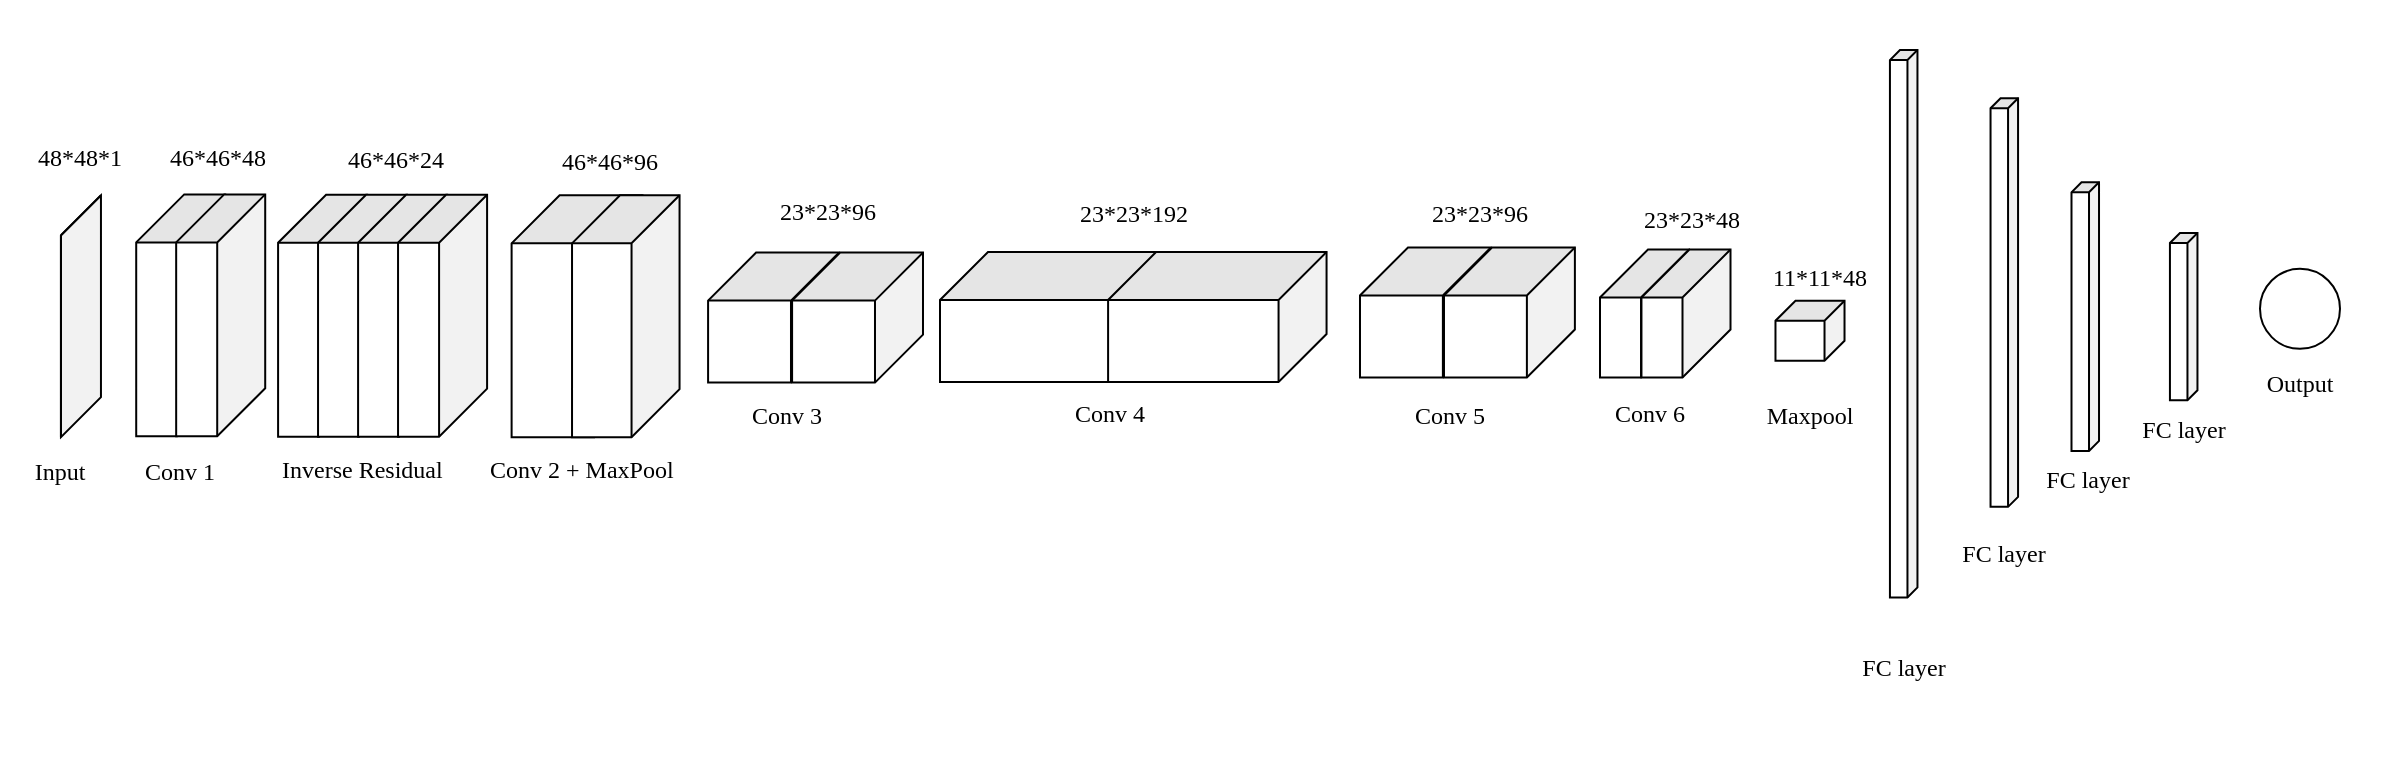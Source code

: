 <mxfile version="24.4.14" type="github">
  <diagram name="Page-1" id="ruQCSjTuEK-CR4j8ts8-">
    <mxGraphModel dx="625" dy="271" grid="1" gridSize="10" guides="1" tooltips="1" connect="1" arrows="1" fold="1" page="1" pageScale="1" pageWidth="827" pageHeight="1169" math="0" shadow="0">
      <root>
        <mxCell id="0" />
        <mxCell id="1" parent="0" />
        <mxCell id="BOT6v-Y-nVdcMwbrMlGy-36" value="&lt;p class=&quot;cvGsUA direction-ltr align-center para-style-body&quot; style=&quot;color: rgb(0, 0, 0); font-family: &amp;quot;YAFdJllHsUM 0&amp;quot;, _fb_, auto; --fontSize: 16px; --lineHeight: 1.4; text-transform: none; line-height: 22px;&quot;&gt;&lt;span style=&quot;background-color: initial; white-space: pre;&quot;&gt;&#x9;&lt;/span&gt;&lt;span style=&quot;background-color: initial;&quot;&gt;46*46*24&lt;/span&gt;&lt;br&gt;&lt;/p&gt;" style="text;whiteSpace=wrap;html=1;" parent="1" vertex="1">
          <mxGeometry x="388.2" y="180" width="120" height="59.43" as="geometry" />
        </mxCell>
        <mxCell id="BOT6v-Y-nVdcMwbrMlGy-46" value="&lt;p style=&quot;font-family: &amp;quot;YAFdJllHsUM 0&amp;quot;, _fb_, auto; --fontSize: 16px; --lineHeight: 1.4; line-height: 22px;&quot; class=&quot;cvGsUA direction-ltr align-center para-style-body&quot;&gt;&lt;br&gt;&lt;/p&gt;" style="text;whiteSpace=wrap;html=1;" parent="1" vertex="1">
          <mxGeometry x="509.05" y="130" width="90" height="70" as="geometry" />
        </mxCell>
        <mxCell id="BOT6v-Y-nVdcMwbrMlGy-56" value="&lt;p style=&quot;font-family: &amp;quot;YAFdJllHsUM 0&amp;quot;, _fb_, auto; --fontSize: 16px; --lineHeight: 1.4; line-height: 22px;&quot; class=&quot;cvGsUA direction-ltr align-center para-style-body&quot;&gt;&lt;br&gt;&lt;/p&gt;" style="text;whiteSpace=wrap;html=1;" parent="1" vertex="1">
          <mxGeometry x="594.05" y="130" width="90" height="70" as="geometry" />
        </mxCell>
        <mxCell id="BOT6v-Y-nVdcMwbrMlGy-81" value="&lt;p class=&quot;cvGsUA direction-ltr align-center para-style-body&quot; style=&quot;text-align: center; color: rgb(0, 0, 0); font-family: &amp;quot;YAFdJllHsUM 0&amp;quot;, _fb_, auto; --fontSize: 16px; --lineHeight: 1.4; text-transform: none; line-height: 22px;&quot;&gt;&lt;br&gt;&lt;/p&gt;&lt;p class=&quot;cvGsUA direction-ltr align-center para-style-body&quot; style=&quot;text-align: center; color: rgb(0, 0, 0); font-family: &amp;quot;YAFdJllHsUM 0&amp;quot;, _fb_, auto; --fontSize: 16px; --lineHeight: 1.4; text-transform: none; line-height: 22px;&quot;&gt;&lt;span class=&quot;OYPEnA text-decoration-none text-strikethrough-none&quot; style=&quot;color: rgb(0, 0, 0); font-weight: 400; font-style: normal;&quot;&gt;46*46*96&lt;/span&gt;&lt;/p&gt;" style="text;whiteSpace=wrap;html=1;" parent="1" vertex="1">
          <mxGeometry x="519.05" y="147.23" width="80" height="80.42" as="geometry" />
        </mxCell>
        <mxCell id="i-L_4i1-_gD5fJflmv38-16" value="&lt;p class=&quot;cvGsUA direction-ltr align-center para-style-body&quot; style=&quot;color: rgb(0, 0, 0); font-family: &amp;quot;YAFdJllHsUM 0&amp;quot;, _fb_, auto; --fontSize: 16px; --lineHeight: 1.4; text-transform: none; line-height: 22px;&quot;&gt;&lt;span style=&quot;background-color: initial;&quot;&gt;23*23*192&lt;/span&gt;&lt;br&gt;&lt;/p&gt;" style="text;whiteSpace=wrap;html=1;align=center;" parent="1" vertex="1">
          <mxGeometry x="761.64" y="207.43" width="90" height="57" as="geometry" />
        </mxCell>
        <mxCell id="hQGoK5evNUAvpz7l86rO-31" value="&lt;p class=&quot;cvGsUA direction-ltr align-center para-style-body&quot; style=&quot;color: rgb(0, 0, 0); font-family: &amp;quot;YAFdJllHsUM 0&amp;quot;, _fb_, auto; --fontSize: 16px; --lineHeight: 1.4; text-transform: none; line-height: 22px;&quot;&gt;&lt;span style=&quot;background-color: initial;&quot;&gt;23*23*96&lt;/span&gt;&lt;br&gt;&lt;/p&gt;" style="text;whiteSpace=wrap;html=1;align=center;" parent="1" vertex="1">
          <mxGeometry x="940" y="207.43" width="80" height="60" as="geometry" />
        </mxCell>
        <mxCell id="hQGoK5evNUAvpz7l86rO-63" value="&lt;p class=&quot;cvGsUA direction-ltr align-center para-style-body&quot; style=&quot;color: rgb(0, 0, 0); font-family: &amp;quot;YAFdJllHsUM 0&amp;quot;, _fb_, auto; --fontSize: 16px; --lineHeight: 1.4; text-transform: none; line-height: 22px;&quot;&gt;&lt;span style=&quot;background-color: initial;&quot;&gt;23*23*48&lt;/span&gt;&lt;br&gt;&lt;/p&gt;" style="text;whiteSpace=wrap;html=1;align=center;" parent="1" vertex="1">
          <mxGeometry x="1045.79" y="210" width="80" height="40" as="geometry" />
        </mxCell>
        <mxCell id="hQGoK5evNUAvpz7l86rO-83" value="&lt;p data-darkreader-inline-color=&quot;&quot; class=&quot;cvGsUA direction-ltr align-center para-style-body&quot; style=&quot;color: rgb(0, 0, 0); font-family: &amp;quot;YAFdJllHsUM 0&amp;quot;, _fb_, auto; --fontSize: 16px; --lineHeight: 1.4; text-transform: none; line-height: 22px; --darkreader-inline-color: #e8e6e3;&quot;&gt;1&lt;span data-darkreader-inline-bgcolor=&quot;&quot; style=&quot;background-color: initial; --darkreader-inline-bgcolor: initial;&quot;&gt;1*11*48&lt;/span&gt;&lt;br&gt;&lt;/p&gt;" style="text;whiteSpace=wrap;html=1;align=center;" parent="1" vertex="1">
          <mxGeometry x="1110" y="239.43" width="80" height="20.57" as="geometry" />
        </mxCell>
        <mxCell id="3nOd5g_lh1NAbwsvEot6-5" value="&lt;p data-darkreader-inline-color=&quot;&quot; class=&quot;cvGsUA direction-ltr align-center para-style-body&quot; style=&quot;text-align: center; color: rgb(0, 0, 0); font-family: &amp;quot;YAFdJllHsUM 0&amp;quot;, _fb_, auto; --fontSize: 16px; --lineHeight: 1.4; text-transform: none; line-height: 22px; --darkreader-inline-color: #e8e6e3;&quot;&gt;Conv 2 + MaxPool &lt;br&gt;&lt;/p&gt;" style="text;whiteSpace=wrap;html=1;" parent="1" vertex="1">
          <mxGeometry x="482.88" y="335" width="96.9" height="45" as="geometry" />
        </mxCell>
        <mxCell id="3nOd5g_lh1NAbwsvEot6-7" value="&lt;br&gt;&lt;p style=&quot;text-align: center; color: rgb(0, 0, 0); font-family: &amp;quot;YAFdJllHsUM 0&amp;quot;, _fb_, auto; --fontSize: 16px; --lineHeight: 1.4; text-transform: none; line-height: 22px; --darkreader-inline-color: #e8e6e3;&quot; class=&quot;cvGsUA direction-ltr align-center para-style-body&quot; data-darkreader-inline-color=&quot;&quot;&gt;Conv 4&lt;br&gt;&lt;/p&gt;" style="text;whiteSpace=wrap;html=1;align=center;" parent="1" vertex="1">
          <mxGeometry x="750" y="293.15" width="90" height="100" as="geometry" />
        </mxCell>
        <mxCell id="S0WKR_HYoByIFqM8Vbne-18" value="" style="group" parent="1" vertex="1" connectable="0">
          <mxGeometry x="379.045" y="227.385" width="116.76" height="120.955" as="geometry" />
        </mxCell>
        <mxCell id="S0WKR_HYoByIFqM8Vbne-12" value="" style="group" parent="S0WKR_HYoByIFqM8Vbne-18" vertex="1" connectable="0">
          <mxGeometry width="70.94" height="120.95" as="geometry" />
        </mxCell>
        <mxCell id="S0WKR_HYoByIFqM8Vbne-13" value="" style="shape=cube;whiteSpace=wrap;html=1;boundedLbl=1;backgroundOutline=1;darkOpacity=0.05;darkOpacity2=0.1;size=24;rotation=90;" parent="S0WKR_HYoByIFqM8Vbne-12" vertex="1">
          <mxGeometry x="-38.215" y="38.215" width="120.95" height="44.52" as="geometry" />
        </mxCell>
        <mxCell id="S0WKR_HYoByIFqM8Vbne-14" value="" style="shape=cube;whiteSpace=wrap;html=1;boundedLbl=1;backgroundOutline=1;darkOpacity=0.05;darkOpacity2=0.1;size=24;rotation=90;" parent="S0WKR_HYoByIFqM8Vbne-12" vertex="1">
          <mxGeometry x="-18.235" y="38.215" width="120.95" height="44.52" as="geometry" />
        </mxCell>
        <mxCell id="S0WKR_HYoByIFqM8Vbne-15" value="" style="group" parent="S0WKR_HYoByIFqM8Vbne-18" vertex="1" connectable="0">
          <mxGeometry x="40" width="76.76" height="120.955" as="geometry" />
        </mxCell>
        <mxCell id="S0WKR_HYoByIFqM8Vbne-16" value="" style="shape=cube;whiteSpace=wrap;html=1;boundedLbl=1;backgroundOutline=1;darkOpacity=0.05;darkOpacity2=0.1;size=24;rotation=90;" parent="S0WKR_HYoByIFqM8Vbne-15" vertex="1">
          <mxGeometry x="-38.215" y="38.215" width="120.95" height="44.52" as="geometry" />
        </mxCell>
        <mxCell id="S0WKR_HYoByIFqM8Vbne-17" value="" style="shape=cube;whiteSpace=wrap;html=1;boundedLbl=1;backgroundOutline=1;darkOpacity=0.05;darkOpacity2=0.1;size=24;rotation=90;" parent="S0WKR_HYoByIFqM8Vbne-15" vertex="1">
          <mxGeometry x="-18.235" y="38.215" width="120.95" height="44.52" as="geometry" />
        </mxCell>
        <mxCell id="S0WKR_HYoByIFqM8Vbne-61" value="" style="group" parent="1" vertex="1" connectable="0">
          <mxGeometry x="1040" y="254.76" width="85.79" height="64" as="geometry" />
        </mxCell>
        <mxCell id="S0WKR_HYoByIFqM8Vbne-58" value="" style="shape=cube;whiteSpace=wrap;html=1;boundedLbl=1;backgroundOutline=1;darkOpacity=0.05;darkOpacity2=0.1;size=24;rotation=90;" parent="S0WKR_HYoByIFqM8Vbne-61" vertex="1">
          <mxGeometry x="-9.74" y="9.74" width="64" height="44.52" as="geometry" />
        </mxCell>
        <mxCell id="S0WKR_HYoByIFqM8Vbne-59" value="" style="shape=cube;whiteSpace=wrap;html=1;boundedLbl=1;backgroundOutline=1;darkOpacity=0.05;darkOpacity2=0.1;size=24;rotation=90;" parent="S0WKR_HYoByIFqM8Vbne-61" vertex="1">
          <mxGeometry x="10.99" y="9.74" width="64" height="44.52" as="geometry" />
        </mxCell>
        <mxCell id="38g2joW32eJ2IybOt_a_-4" value="" style="group" parent="1" vertex="1" connectable="0">
          <mxGeometry x="495.805" y="227.655" width="83.97" height="120.95" as="geometry" />
        </mxCell>
        <mxCell id="S0WKR_HYoByIFqM8Vbne-32" value="" style="shape=cube;whiteSpace=wrap;html=1;boundedLbl=1;backgroundOutline=1;darkOpacity=0.05;darkOpacity2=0.1;size=24;rotation=90;" parent="38g2joW32eJ2IybOt_a_-4" vertex="1">
          <mxGeometry x="-27.75" y="27.75" width="120.95" height="65.45" as="geometry" />
        </mxCell>
        <mxCell id="S0WKR_HYoByIFqM8Vbne-33" value="" style="shape=cube;whiteSpace=wrap;html=1;boundedLbl=1;backgroundOutline=1;darkOpacity=0.05;darkOpacity2=0.1;size=24;rotation=90;" parent="38g2joW32eJ2IybOt_a_-4" vertex="1">
          <mxGeometry x="-3.385" y="33.595" width="120.95" height="53.76" as="geometry" />
        </mxCell>
        <mxCell id="hAa9Gr33S4A67xluyKlw-1" value="" style="shape=cube;whiteSpace=wrap;html=1;boundedLbl=1;backgroundOutline=1;darkOpacity=0.05;darkOpacity2=0.1;size=10;rotation=90;" parent="1" vertex="1">
          <mxGeometry x="1130" y="278.13" width="30" height="34.52" as="geometry" />
        </mxCell>
        <mxCell id="hAa9Gr33S4A67xluyKlw-10" value="&lt;p style=&quot;text-align: center; color: rgb(0, 0, 0); font-family: &amp;quot;YAFdJllHsUM 0&amp;quot;, _fb_, auto; --fontSize: 16px; --lineHeight: 1.4; text-transform: none; line-height: 22px; --darkreader-inline-color: #e8e6e3;&quot; class=&quot;cvGsUA direction-ltr align-center para-style-body&quot; data-darkreader-inline-color=&quot;&quot;&gt;Conv 3&lt;br&gt;&lt;/p&gt;" style="text;whiteSpace=wrap;html=1;" parent="1" vertex="1">
          <mxGeometry x="614.05" y="308.15" width="70" height="70" as="geometry" />
        </mxCell>
        <mxCell id="hAa9Gr33S4A67xluyKlw-12" value="&lt;br&gt;&lt;p style=&quot;text-align: center; color: rgb(0, 0, 0); font-family: &amp;quot;YAFdJllHsUM 0&amp;quot;, _fb_, auto; --fontSize: 16px; --lineHeight: 1.4; text-transform: none; line-height: 22px; --darkreader-inline-color: #e8e6e3;&quot; class=&quot;cvGsUA direction-ltr align-center para-style-body&quot; data-darkreader-inline-color=&quot;&quot;&gt;Maxpool&lt;br&gt;&lt;/p&gt;" style="text;whiteSpace=wrap;html=1;align=center;" parent="1" vertex="1">
          <mxGeometry x="1100" y="294.39" width="90" height="100" as="geometry" />
        </mxCell>
        <mxCell id="hAa9Gr33S4A67xluyKlw-16" value="" style="shape=cube;whiteSpace=wrap;html=1;boundedLbl=1;backgroundOutline=1;darkOpacity=0.05;darkOpacity2=0.1;size=5;rotation=90;" parent="1" vertex="1">
          <mxGeometry x="1140" y="274.39" width="204.3" height="13.76" as="geometry" />
        </mxCell>
        <mxCell id="hAa9Gr33S4A67xluyKlw-17" value="" style="shape=cube;whiteSpace=wrap;html=1;boundedLbl=1;backgroundOutline=1;darkOpacity=0.05;darkOpacity2=0.1;size=5;rotation=90;" parent="1" vertex="1">
          <mxGeometry x="1290" y="281.43" width="83.7" height="13.76" as="geometry" />
        </mxCell>
        <mxCell id="hAa9Gr33S4A67xluyKlw-18" value="" style="shape=cube;whiteSpace=wrap;html=1;boundedLbl=1;backgroundOutline=1;darkOpacity=0.05;darkOpacity2=0.1;size=5;rotation=90;" parent="1" vertex="1">
          <mxGeometry x="1055" y="285" width="273.7" height="13.76" as="geometry" />
        </mxCell>
        <mxCell id="hAa9Gr33S4A67xluyKlw-19" value="" style="shape=cube;whiteSpace=wrap;html=1;boundedLbl=1;backgroundOutline=1;darkOpacity=0.05;darkOpacity2=0.1;size=5;rotation=90;" parent="1" vertex="1">
          <mxGeometry x="1215.48" y="281.43" width="134.3" height="13.76" as="geometry" />
        </mxCell>
        <mxCell id="hAa9Gr33S4A67xluyKlw-20" value="" style="ellipse;whiteSpace=wrap;html=1;" parent="1" vertex="1">
          <mxGeometry x="1370" y="264.43" width="40" height="40" as="geometry" />
        </mxCell>
        <mxCell id="hAa9Gr33S4A67xluyKlw-21" value="&lt;br&gt;&lt;p style=&quot;text-align: center; color: rgb(0, 0, 0); font-family: &amp;quot;YAFdJllHsUM 0&amp;quot;, _fb_, auto; --fontSize: 16px; --lineHeight: 1.4; text-transform: none; line-height: 22px; --darkreader-inline-color: #e8e6e3;&quot; class=&quot;cvGsUA direction-ltr align-center para-style-body&quot; data-darkreader-inline-color=&quot;&quot;&gt;FC layer&lt;br&gt;&lt;/p&gt;" style="text;whiteSpace=wrap;html=1;align=center;" parent="1" vertex="1">
          <mxGeometry x="1146.85" y="420" width="90" height="100" as="geometry" />
        </mxCell>
        <mxCell id="hAa9Gr33S4A67xluyKlw-23" value="&lt;br&gt;&lt;p style=&quot;text-align: center; color: rgb(0, 0, 0); font-family: &amp;quot;YAFdJllHsUM 0&amp;quot;, _fb_, auto; --fontSize: 16px; --lineHeight: 1.4; text-transform: none; line-height: 22px; --darkreader-inline-color: #e8e6e3;&quot; class=&quot;cvGsUA direction-ltr align-center para-style-body&quot; data-darkreader-inline-color=&quot;&quot;&gt;FC layer&lt;br&gt;&lt;/p&gt;" style="text;whiteSpace=wrap;html=1;align=center;" parent="1" vertex="1">
          <mxGeometry x="1197.15" y="362.96" width="90" height="100" as="geometry" />
        </mxCell>
        <mxCell id="hAa9Gr33S4A67xluyKlw-24" value="&lt;br&gt;&lt;p style=&quot;text-align: center; color: rgb(0, 0, 0); font-family: &amp;quot;YAFdJllHsUM 0&amp;quot;, _fb_, auto; --fontSize: 16px; --lineHeight: 1.4; text-transform: none; line-height: 22px; --darkreader-inline-color: #e8e6e3;&quot; class=&quot;cvGsUA direction-ltr align-center para-style-body&quot; data-darkreader-inline-color=&quot;&quot;&gt;FC layer&lt;br&gt;&lt;/p&gt;" style="text;whiteSpace=wrap;html=1;align=center;" parent="1" vertex="1">
          <mxGeometry x="1238.7" y="325.96" width="90" height="100" as="geometry" />
        </mxCell>
        <mxCell id="hAa9Gr33S4A67xluyKlw-25" value="&lt;br&gt;&lt;p style=&quot;text-align: center; color: rgb(0, 0, 0); font-family: &amp;quot;YAFdJllHsUM 0&amp;quot;, _fb_, auto; --fontSize: 16px; --lineHeight: 1.4; text-transform: none; line-height: 22px; --darkreader-inline-color: #e8e6e3;&quot; class=&quot;cvGsUA direction-ltr align-center para-style-body&quot; data-darkreader-inline-color=&quot;&quot;&gt;FC layer&lt;br&gt;&lt;/p&gt;" style="text;whiteSpace=wrap;html=1;align=center;" parent="1" vertex="1">
          <mxGeometry x="1286.85" y="301.47" width="90" height="100" as="geometry" />
        </mxCell>
        <mxCell id="4dVUb6qcbNpfCJTGHBLy-1" value="" style="group" parent="1" vertex="1" connectable="0">
          <mxGeometry x="594.045" y="200" width="107.45" height="121.295" as="geometry" />
        </mxCell>
        <mxCell id="BOT6v-Y-nVdcMwbrMlGy-118" value="&lt;p data-darkreader-inline-color=&quot;&quot; class=&quot;cvGsUA direction-ltr align-center para-style-body&quot; style=&quot;color: rgb(0, 0, 0); font-family: &amp;quot;YAFdJllHsUM 0&amp;quot;, _fb_, auto; --fontSize: 16px; --lineHeight: 1.4; text-transform: none; line-height: 22px; --darkreader-inline-color: #e8e6e3;&quot;&gt;&lt;span data-darkreader-inline-color=&quot;&quot; class=&quot;OYPEnA text-decoration-none text-strikethrough-none&quot; style=&quot;color: rgb(0, 0, 0); font-weight: 400; font-style: normal; --darkreader-inline-color: #e8e6e3;&quot;&gt;23*23*96&lt;/span&gt;&lt;/p&gt;" style="text;whiteSpace=wrap;html=1;" parent="4dVUb6qcbNpfCJTGHBLy-1" vertex="1">
          <mxGeometry x="33.725" y="6.3" width="55" height="50" as="geometry" />
        </mxCell>
        <mxCell id="38g2joW32eJ2IybOt_a_-3" value="" style="group" parent="4dVUb6qcbNpfCJTGHBLy-1" vertex="1" connectable="0">
          <mxGeometry y="56.295" width="107.45" height="65" as="geometry" />
        </mxCell>
        <mxCell id="S0WKR_HYoByIFqM8Vbne-34" value="" style="shape=cube;whiteSpace=wrap;html=1;boundedLbl=1;backgroundOutline=1;darkOpacity=0.05;darkOpacity2=0.1;size=24;rotation=90;movable=1;resizable=1;rotatable=1;deletable=1;editable=1;locked=0;connectable=1;" parent="38g2joW32eJ2IybOt_a_-3" vertex="1">
          <mxGeometry x="0.225" y="-0.225" width="65" height="65.45" as="geometry" />
        </mxCell>
        <mxCell id="S0WKR_HYoByIFqM8Vbne-35" value="" style="shape=cube;whiteSpace=wrap;html=1;boundedLbl=1;backgroundOutline=1;darkOpacity=0.05;darkOpacity2=0.1;size=24;rotation=90;movable=1;resizable=1;rotatable=1;deletable=1;editable=1;locked=0;connectable=1;" parent="38g2joW32eJ2IybOt_a_-3" vertex="1">
          <mxGeometry x="42.225" y="-0.225" width="65" height="65.45" as="geometry" />
        </mxCell>
        <mxCell id="4dVUb6qcbNpfCJTGHBLy-8" value="&lt;p data-darkreader-inline-color=&quot;&quot; class=&quot;cvGsUA direction-ltr align-center para-style-body&quot; style=&quot;text-align: center; color: rgb(0, 0, 0); font-family: &amp;quot;YAFdJllHsUM 0&amp;quot;, _fb_, auto; --fontSize: 16px; --lineHeight: 1.4; text-transform: none; line-height: 22px; --darkreader-inline-color: #e8e6e3;&quot;&gt;Inverse Residual&lt;br&gt;&lt;/p&gt;" style="text;whiteSpace=wrap;html=1;" parent="1" vertex="1">
          <mxGeometry x="379.05" y="335.0" width="96.9" height="45" as="geometry" />
        </mxCell>
        <mxCell id="BOT6v-Y-nVdcMwbrMlGy-35" value="&lt;p style=&quot;font-family: &amp;quot;YAFdJllHsUM 0&amp;quot;, _fb_, auto; --fontSize: 16px; --lineHeight: 1.4; line-height: 22px;&quot; class=&quot;cvGsUA direction-ltr align-center para-style-body&quot;&gt;&lt;span style=&quot;background-color: initial;&quot;&gt;46*46*48&lt;/span&gt;&lt;br&gt;&lt;/p&gt;" style="text;html=1;align=center;verticalAlign=middle;whiteSpace=wrap;rounded=0;" parent="1" vertex="1">
          <mxGeometry x="319.05" y="192.77" width="60" height="30" as="geometry" />
        </mxCell>
        <mxCell id="3nOd5g_lh1NAbwsvEot6-2" value="&lt;p style=&quot;font-family: &amp;quot;YAFdJllHsUM 0&amp;quot;, _fb_, auto; --fontSize: 16px; --lineHeight: 1.4; line-height: 22px;&quot; class=&quot;cvGsUA direction-ltr align-center para-style-body&quot;&gt;&lt;span class=&quot;OYPEnA text-decoration-none text-strikethrough-none&quot;&gt;Conv&lt;/span&gt; 1&lt;br&gt;&lt;/p&gt;" style="text;html=1;align=center;verticalAlign=middle;whiteSpace=wrap;rounded=0;" parent="1" vertex="1">
          <mxGeometry x="300" y="350.2" width="60" height="30" as="geometry" />
        </mxCell>
        <mxCell id="hAa9Gr33S4A67xluyKlw-4" value="" style="group" parent="1" vertex="1" connectable="0">
          <mxGeometry x="308.105" y="227.205" width="70.94" height="120.95" as="geometry" />
        </mxCell>
        <mxCell id="hAa9Gr33S4A67xluyKlw-5" value="" style="shape=cube;whiteSpace=wrap;html=1;boundedLbl=1;backgroundOutline=1;darkOpacity=0.05;darkOpacity2=0.1;size=24;rotation=90;" parent="hAa9Gr33S4A67xluyKlw-4" vertex="1">
          <mxGeometry x="-38.215" y="38.215" width="120.95" height="44.52" as="geometry" />
        </mxCell>
        <mxCell id="hAa9Gr33S4A67xluyKlw-6" value="" style="shape=cube;whiteSpace=wrap;html=1;boundedLbl=1;backgroundOutline=1;darkOpacity=0.05;darkOpacity2=0.1;size=24;rotation=90;" parent="hAa9Gr33S4A67xluyKlw-4" vertex="1">
          <mxGeometry x="-18.235" y="38.215" width="120.95" height="44.52" as="geometry" />
        </mxCell>
        <mxCell id="BOT6v-Y-nVdcMwbrMlGy-33" value="&lt;p style=&quot;font-family: &amp;quot;YAFdJllHsUM 0&amp;quot;, _fb_, auto; --fontSize: 16px; --lineHeight: 1.4; line-height: 22px;&quot; class=&quot;cvGsUA direction-ltr align-center para-style-body&quot;&gt;&lt;span data-darkreader-inline-bgcolor=&quot;&quot; style=&quot;background-color: initial; --darkreader-inline-bgcolor: initial;&quot;&gt;48*48*1&lt;/span&gt;&lt;br&gt;&lt;/p&gt;" style="text;html=1;align=center;verticalAlign=middle;whiteSpace=wrap;rounded=0;" parent="1" vertex="1">
          <mxGeometry x="250.47" y="177.77" width="60" height="60" as="geometry" />
        </mxCell>
        <mxCell id="3nOd5g_lh1NAbwsvEot6-3" value="&lt;p style=&quot;font-family: &amp;quot;YAFdJllHsUM 0&amp;quot;, _fb_, auto; --fontSize: 16px; --lineHeight: 1.4; line-height: 22px;&quot; class=&quot;cvGsUA direction-ltr align-center para-style-body&quot;&gt;&lt;br&gt;&lt;/p&gt;&lt;p style=&quot;font-family: &amp;quot;YAFdJllHsUM 0&amp;quot;, _fb_, auto; --fontSize: 16px; --lineHeight: 1.4; line-height: 22px;&quot; class=&quot;cvGsUA direction-ltr align-center para-style-body&quot;&gt;Input&lt;/p&gt;&lt;p style=&quot;font-family: &amp;quot;YAFdJllHsUM 0&amp;quot;, _fb_, auto; --fontSize: 16px; --lineHeight: 1.4; line-height: 22px;&quot; class=&quot;cvGsUA direction-ltr align-center para-style-body&quot;&gt;&lt;br&gt;&lt;/p&gt;" style="text;html=1;align=center;verticalAlign=middle;whiteSpace=wrap;rounded=0;" parent="1" vertex="1">
          <mxGeometry x="240.47" y="353.17" width="60" height="24.05" as="geometry" />
        </mxCell>
        <mxCell id="4dVUb6qcbNpfCJTGHBLy-5" value="" style="shape=cube;whiteSpace=wrap;html=1;boundedLbl=1;backgroundOutline=1;darkOpacity=0.05;darkOpacity2=0.1;size=24;rotation=90;" parent="1" vertex="1">
          <mxGeometry x="220.0" y="278.13" width="120.95" height="20" as="geometry" />
        </mxCell>
        <mxCell id="4dVUb6qcbNpfCJTGHBLy-9" value="" style="group" parent="1" vertex="1" connectable="0">
          <mxGeometry x="710" y="256" width="193.28" height="65.01" as="geometry" />
        </mxCell>
        <mxCell id="S0WKR_HYoByIFqM8Vbne-39" value="" style="shape=cube;whiteSpace=wrap;html=1;boundedLbl=1;backgroundOutline=1;darkOpacity=0.05;darkOpacity2=0.1;size=24;rotation=90;movable=1;resizable=1;rotatable=1;deletable=1;editable=1;locked=0;connectable=1;" parent="4dVUb6qcbNpfCJTGHBLy-9" vertex="1">
          <mxGeometry x="22.115" y="-22.105" width="65" height="109.23" as="geometry" />
        </mxCell>
        <mxCell id="S0WKR_HYoByIFqM8Vbne-40" value="" style="shape=cube;whiteSpace=wrap;html=1;boundedLbl=1;backgroundOutline=1;darkOpacity=0.05;darkOpacity2=0.1;size=24;rotation=90;movable=1;resizable=1;rotatable=1;deletable=1;editable=1;locked=0;connectable=1;" parent="4dVUb6qcbNpfCJTGHBLy-9" vertex="1">
          <mxGeometry x="106.165" y="-22.115" width="65" height="109.23" as="geometry" />
        </mxCell>
        <mxCell id="4dVUb6qcbNpfCJTGHBLy-10" value="" style="group" parent="1" vertex="1" connectable="0">
          <mxGeometry x="919.995" y="253.735" width="107.45" height="65.02" as="geometry" />
        </mxCell>
        <mxCell id="S0WKR_HYoByIFqM8Vbne-49" value="" style="shape=cube;whiteSpace=wrap;html=1;boundedLbl=1;backgroundOutline=1;darkOpacity=0.05;darkOpacity2=0.1;size=24;rotation=90;movable=1;resizable=1;rotatable=1;deletable=1;editable=1;locked=0;connectable=1;" parent="4dVUb6qcbNpfCJTGHBLy-10" vertex="1">
          <mxGeometry x="0.225" y="-0.225" width="65" height="65.45" as="geometry" />
        </mxCell>
        <mxCell id="S0WKR_HYoByIFqM8Vbne-50" value="" style="shape=cube;whiteSpace=wrap;html=1;boundedLbl=1;backgroundOutline=1;darkOpacity=0.05;darkOpacity2=0.1;size=24;rotation=90;movable=1;resizable=1;rotatable=1;deletable=1;editable=1;locked=0;connectable=1;" parent="4dVUb6qcbNpfCJTGHBLy-10" vertex="1">
          <mxGeometry x="42.225" y="-0.205" width="65" height="65.45" as="geometry" />
        </mxCell>
        <mxCell id="4dVUb6qcbNpfCJTGHBLy-11" value="&lt;br&gt;&lt;p style=&quot;text-align: center; color: rgb(0, 0, 0); font-family: &amp;quot;YAFdJllHsUM 0&amp;quot;, _fb_, auto; --fontSize: 16px; --lineHeight: 1.4; text-transform: none; line-height: 22px; --darkreader-inline-color: #e8e6e3;&quot; class=&quot;cvGsUA direction-ltr align-center para-style-body&quot; data-darkreader-inline-color=&quot;&quot;&gt;Conv 5&lt;br&gt;&lt;/p&gt;" style="text;whiteSpace=wrap;html=1;align=center;" parent="1" vertex="1">
          <mxGeometry x="920" y="294.39" width="90" height="100" as="geometry" />
        </mxCell>
        <mxCell id="4dVUb6qcbNpfCJTGHBLy-12" value="&lt;br&gt;&lt;p style=&quot;text-align: center; color: rgb(0, 0, 0); font-family: &amp;quot;YAFdJllHsUM 0&amp;quot;, _fb_, auto; --fontSize: 16px; --lineHeight: 1.4; text-transform: none; line-height: 22px; --darkreader-inline-color: #e8e6e3;&quot; class=&quot;cvGsUA direction-ltr align-center para-style-body&quot; data-darkreader-inline-color=&quot;&quot;&gt;Conv 6&lt;br&gt;&lt;/p&gt;" style="text;whiteSpace=wrap;html=1;align=center;" parent="1" vertex="1">
          <mxGeometry x="1020" y="293.15" width="90" height="100" as="geometry" />
        </mxCell>
        <mxCell id="4dVUb6qcbNpfCJTGHBLy-15" value="&lt;br&gt;&lt;p style=&quot;text-align: center; color: rgb(0, 0, 0); font-family: &amp;quot;YAFdJllHsUM 0&amp;quot;, _fb_, auto; --fontSize: 16px; --lineHeight: 1.4; text-transform: none; line-height: 22px; --darkreader-inline-color: #e8e6e3;&quot; class=&quot;cvGsUA direction-ltr align-center para-style-body&quot; data-darkreader-inline-color=&quot;&quot;&gt;Output&lt;br&gt;&lt;/p&gt;" style="text;whiteSpace=wrap;html=1;align=center;" parent="1" vertex="1">
          <mxGeometry x="1345" y="278.13" width="90" height="100" as="geometry" />
        </mxCell>
      </root>
    </mxGraphModel>
  </diagram>
</mxfile>
